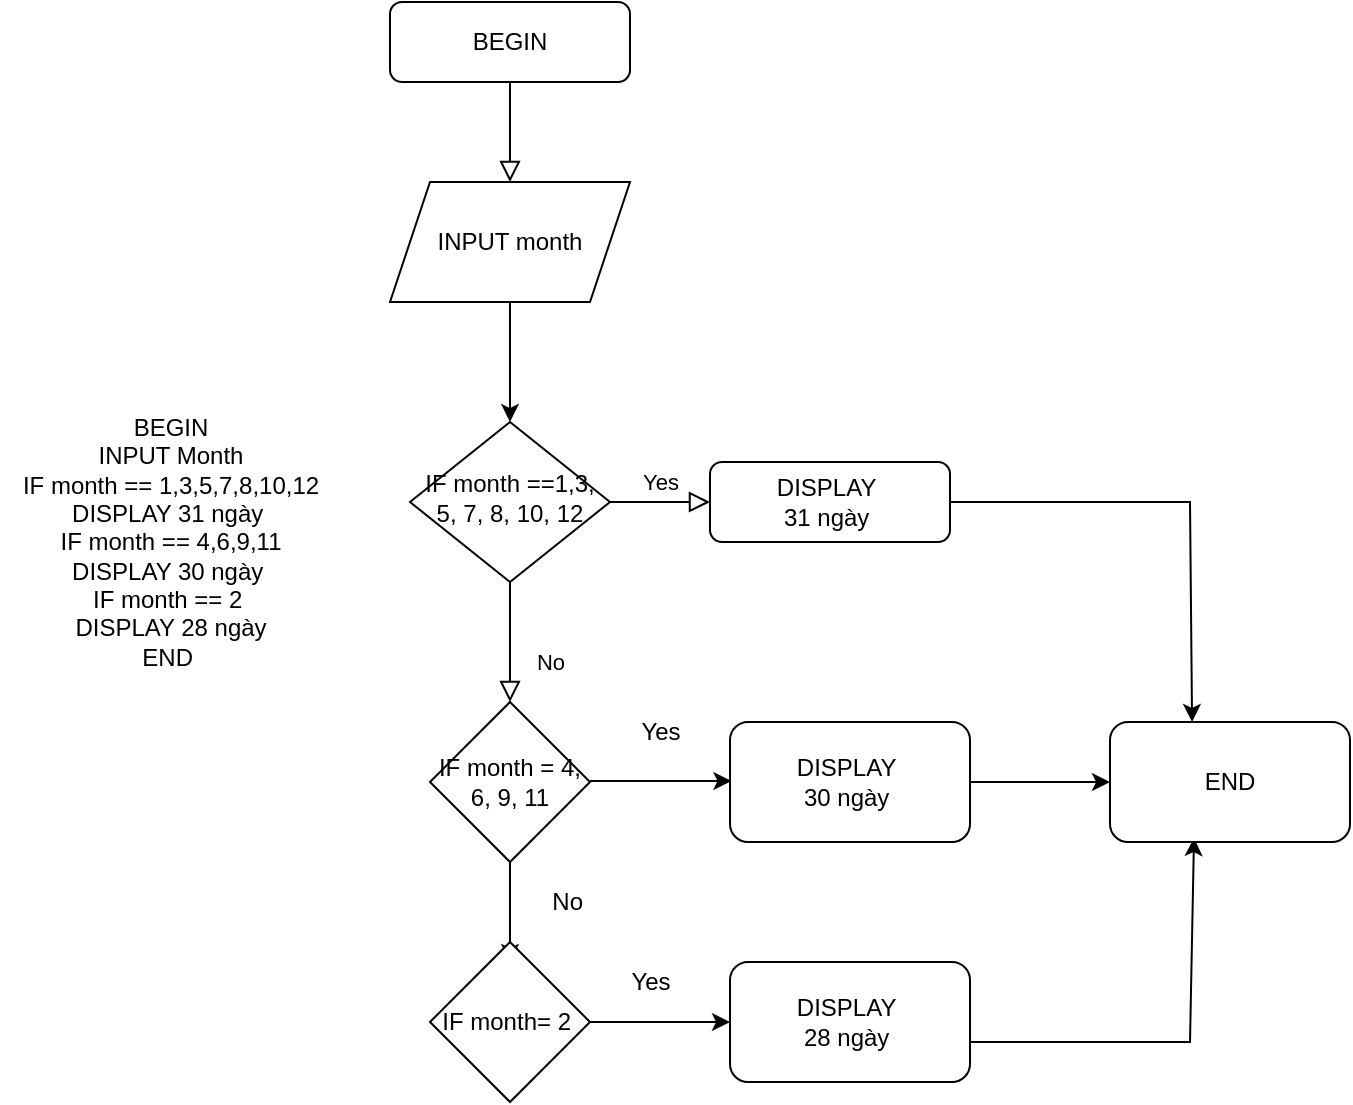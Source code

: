 <mxfile version="20.8.20" type="device"><diagram id="C5RBs43oDa-KdzZeNtuy" name="Page-1"><mxGraphModel dx="1701" dy="416" grid="1" gridSize="10" guides="1" tooltips="1" connect="1" arrows="1" fold="1" page="1" pageScale="1" pageWidth="827" pageHeight="1169" math="0" shadow="0"><root><mxCell id="WIyWlLk6GJQsqaUBKTNV-0"/><mxCell id="WIyWlLk6GJQsqaUBKTNV-1" parent="WIyWlLk6GJQsqaUBKTNV-0"/><mxCell id="WIyWlLk6GJQsqaUBKTNV-2" value="" style="rounded=0;html=1;jettySize=auto;orthogonalLoop=1;fontSize=11;endArrow=block;endFill=0;endSize=8;strokeWidth=1;shadow=0;labelBackgroundColor=none;edgeStyle=orthogonalEdgeStyle;" parent="WIyWlLk6GJQsqaUBKTNV-1" source="WIyWlLk6GJQsqaUBKTNV-3" edge="1"><mxGeometry relative="1" as="geometry"><mxPoint x="220" y="170" as="targetPoint"/></mxGeometry></mxCell><mxCell id="WIyWlLk6GJQsqaUBKTNV-3" value="BEGIN" style="rounded=1;whiteSpace=wrap;html=1;fontSize=12;glass=0;strokeWidth=1;shadow=0;" parent="WIyWlLk6GJQsqaUBKTNV-1" vertex="1"><mxGeometry x="160" y="80" width="120" height="40" as="geometry"/></mxCell><mxCell id="WIyWlLk6GJQsqaUBKTNV-8" value="No" style="rounded=0;html=1;jettySize=auto;orthogonalLoop=1;fontSize=11;endArrow=block;endFill=0;endSize=8;strokeWidth=1;shadow=0;labelBackgroundColor=none;edgeStyle=orthogonalEdgeStyle;" parent="WIyWlLk6GJQsqaUBKTNV-1" source="WIyWlLk6GJQsqaUBKTNV-10" edge="1"><mxGeometry x="0.333" y="20" relative="1" as="geometry"><mxPoint as="offset"/><mxPoint x="220" y="430" as="targetPoint"/></mxGeometry></mxCell><mxCell id="WIyWlLk6GJQsqaUBKTNV-9" value="Yes" style="edgeStyle=orthogonalEdgeStyle;rounded=0;html=1;jettySize=auto;orthogonalLoop=1;fontSize=11;endArrow=block;endFill=0;endSize=8;strokeWidth=1;shadow=0;labelBackgroundColor=none;" parent="WIyWlLk6GJQsqaUBKTNV-1" source="WIyWlLk6GJQsqaUBKTNV-10" target="WIyWlLk6GJQsqaUBKTNV-12" edge="1"><mxGeometry y="10" relative="1" as="geometry"><mxPoint as="offset"/></mxGeometry></mxCell><mxCell id="WIyWlLk6GJQsqaUBKTNV-10" value="IF month ==1,3, 5, 7, 8, 10, 12" style="rhombus;whiteSpace=wrap;html=1;shadow=0;fontFamily=Helvetica;fontSize=12;align=center;strokeWidth=1;spacing=6;spacingTop=-4;" parent="WIyWlLk6GJQsqaUBKTNV-1" vertex="1"><mxGeometry x="170" y="290" width="100" height="80" as="geometry"/></mxCell><mxCell id="WIyWlLk6GJQsqaUBKTNV-12" value="DISPLAY&amp;nbsp;&lt;br&gt;31 ngày&amp;nbsp;" style="rounded=1;whiteSpace=wrap;html=1;fontSize=12;glass=0;strokeWidth=1;shadow=0;" parent="WIyWlLk6GJQsqaUBKTNV-1" vertex="1"><mxGeometry x="320" y="310" width="120" height="40" as="geometry"/></mxCell><mxCell id="wKYJVKCUIiChLMfBPldg-0" value="INPUT month" style="shape=parallelogram;perimeter=parallelogramPerimeter;whiteSpace=wrap;html=1;fixedSize=1;" vertex="1" parent="WIyWlLk6GJQsqaUBKTNV-1"><mxGeometry x="160" y="170" width="120" height="60" as="geometry"/></mxCell><mxCell id="wKYJVKCUIiChLMfBPldg-1" value="" style="endArrow=classic;html=1;rounded=0;" edge="1" parent="WIyWlLk6GJQsqaUBKTNV-1"><mxGeometry width="50" height="50" relative="1" as="geometry"><mxPoint x="260" y="469.5" as="sourcePoint"/><mxPoint x="330.711" y="469.5" as="targetPoint"/></mxGeometry></mxCell><mxCell id="wKYJVKCUIiChLMfBPldg-2" value="DISPLAY&amp;nbsp;&lt;br&gt;30 ngày&amp;nbsp;" style="rounded=1;whiteSpace=wrap;html=1;" vertex="1" parent="WIyWlLk6GJQsqaUBKTNV-1"><mxGeometry x="330" y="440" width="120" height="60" as="geometry"/></mxCell><mxCell id="wKYJVKCUIiChLMfBPldg-3" value="IF month = 4, 6, 9, 11" style="rhombus;whiteSpace=wrap;html=1;" vertex="1" parent="WIyWlLk6GJQsqaUBKTNV-1"><mxGeometry x="180" y="430" width="80" height="80" as="geometry"/></mxCell><mxCell id="wKYJVKCUIiChLMfBPldg-5" value="" style="endArrow=classic;html=1;rounded=0;exitX=0.5;exitY=1;exitDx=0;exitDy=0;" edge="1" parent="WIyWlLk6GJQsqaUBKTNV-1" source="wKYJVKCUIiChLMfBPldg-3"><mxGeometry width="50" height="50" relative="1" as="geometry"><mxPoint x="210" y="580" as="sourcePoint"/><mxPoint x="220" y="560" as="targetPoint"/></mxGeometry></mxCell><mxCell id="wKYJVKCUIiChLMfBPldg-6" value="IF month= 2&amp;nbsp;" style="rhombus;whiteSpace=wrap;html=1;" vertex="1" parent="WIyWlLk6GJQsqaUBKTNV-1"><mxGeometry x="180" y="550" width="80" height="80" as="geometry"/></mxCell><mxCell id="wKYJVKCUIiChLMfBPldg-7" value="" style="endArrow=classic;html=1;rounded=0;exitX=1;exitY=0.5;exitDx=0;exitDy=0;" edge="1" parent="WIyWlLk6GJQsqaUBKTNV-1" source="wKYJVKCUIiChLMfBPldg-6"><mxGeometry width="50" height="50" relative="1" as="geometry"><mxPoint x="280" y="600" as="sourcePoint"/><mxPoint x="330" y="590" as="targetPoint"/></mxGeometry></mxCell><mxCell id="wKYJVKCUIiChLMfBPldg-8" value="DISPLAY&amp;nbsp;&lt;br&gt;28 ngày&amp;nbsp;" style="rounded=1;whiteSpace=wrap;html=1;" vertex="1" parent="WIyWlLk6GJQsqaUBKTNV-1"><mxGeometry x="330" y="560" width="120" height="60" as="geometry"/></mxCell><mxCell id="wKYJVKCUIiChLMfBPldg-9" value="BEGIN&lt;br&gt;INPUT Month&lt;br&gt;IF month == 1,3,5,7,8,10,12&lt;br&gt;DISPLAY 31 ngày&amp;nbsp;&lt;br&gt;IF month == 4,6,9,11&lt;br&gt;DISPLAY 30 ngày&amp;nbsp;&lt;br&gt;IF month == 2&amp;nbsp;&lt;br&gt;DISPLAY 28 ngày&lt;br&gt;END&amp;nbsp;" style="text;html=1;align=center;verticalAlign=middle;resizable=0;points=[];autosize=1;strokeColor=none;fillColor=none;" vertex="1" parent="WIyWlLk6GJQsqaUBKTNV-1"><mxGeometry x="-35" y="280" width="170" height="140" as="geometry"/></mxCell><mxCell id="wKYJVKCUIiChLMfBPldg-10" value="Yes" style="text;html=1;align=center;verticalAlign=middle;resizable=0;points=[];autosize=1;strokeColor=none;fillColor=none;" vertex="1" parent="WIyWlLk6GJQsqaUBKTNV-1"><mxGeometry x="275" y="430" width="40" height="30" as="geometry"/></mxCell><mxCell id="wKYJVKCUIiChLMfBPldg-11" value="No&amp;nbsp;" style="text;html=1;align=center;verticalAlign=middle;resizable=0;points=[];autosize=1;strokeColor=none;fillColor=none;" vertex="1" parent="WIyWlLk6GJQsqaUBKTNV-1"><mxGeometry x="230" y="515" width="40" height="30" as="geometry"/></mxCell><mxCell id="wKYJVKCUIiChLMfBPldg-12" value="Yes" style="text;html=1;align=center;verticalAlign=middle;resizable=0;points=[];autosize=1;strokeColor=none;fillColor=none;" vertex="1" parent="WIyWlLk6GJQsqaUBKTNV-1"><mxGeometry x="270" y="555" width="40" height="30" as="geometry"/></mxCell><mxCell id="wKYJVKCUIiChLMfBPldg-13" value="" style="endArrow=classic;html=1;rounded=0;exitX=0.5;exitY=1;exitDx=0;exitDy=0;entryX=0.5;entryY=0;entryDx=0;entryDy=0;" edge="1" parent="WIyWlLk6GJQsqaUBKTNV-1" source="wKYJVKCUIiChLMfBPldg-0" target="WIyWlLk6GJQsqaUBKTNV-10"><mxGeometry width="50" height="50" relative="1" as="geometry"><mxPoint x="200" y="300" as="sourcePoint"/><mxPoint x="250" y="250" as="targetPoint"/></mxGeometry></mxCell><mxCell id="wKYJVKCUIiChLMfBPldg-14" value="" style="endArrow=classic;html=1;rounded=0;exitX=1;exitY=0.5;exitDx=0;exitDy=0;entryX=0.342;entryY=0;entryDx=0;entryDy=0;entryPerimeter=0;" edge="1" parent="WIyWlLk6GJQsqaUBKTNV-1" source="WIyWlLk6GJQsqaUBKTNV-12" target="wKYJVKCUIiChLMfBPldg-18"><mxGeometry width="50" height="50" relative="1" as="geometry"><mxPoint x="390" y="420" as="sourcePoint"/><mxPoint x="560" y="430" as="targetPoint"/><Array as="points"><mxPoint x="560" y="330"/></Array></mxGeometry></mxCell><mxCell id="wKYJVKCUIiChLMfBPldg-15" value="" style="endArrow=classic;html=1;rounded=0;exitX=1;exitY=0.5;exitDx=0;exitDy=0;" edge="1" parent="WIyWlLk6GJQsqaUBKTNV-1" source="wKYJVKCUIiChLMfBPldg-2"><mxGeometry width="50" height="50" relative="1" as="geometry"><mxPoint x="390" y="420" as="sourcePoint"/><mxPoint x="520" y="470" as="targetPoint"/></mxGeometry></mxCell><mxCell id="wKYJVKCUIiChLMfBPldg-16" value="" style="endArrow=classic;html=1;rounded=0;entryX=0.35;entryY=0.967;entryDx=0;entryDy=0;entryPerimeter=0;" edge="1" parent="WIyWlLk6GJQsqaUBKTNV-1" target="wKYJVKCUIiChLMfBPldg-18"><mxGeometry width="50" height="50" relative="1" as="geometry"><mxPoint x="450" y="600" as="sourcePoint"/><mxPoint x="560" y="530" as="targetPoint"/><Array as="points"><mxPoint x="560" y="600"/></Array></mxGeometry></mxCell><mxCell id="wKYJVKCUIiChLMfBPldg-18" value="END" style="rounded=1;whiteSpace=wrap;html=1;" vertex="1" parent="WIyWlLk6GJQsqaUBKTNV-1"><mxGeometry x="520" y="440" width="120" height="60" as="geometry"/></mxCell></root></mxGraphModel></diagram></mxfile>